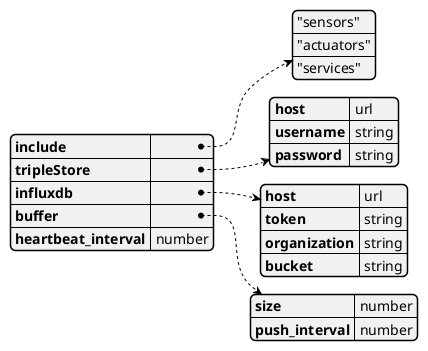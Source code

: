 @startjson "Program Config"
{
    "include": ["\"sensors\"", "\"actuators\"", "\"services\""],
    "tripleStore": {
        "host": "url",
        "username": "string",
        "password": "string"
    },
    "influxdb": {
        "host": "url",
        "token": "string",
        "organization": "string",
        "bucket": "string"
    },
    "buffer": {
        "size": "number",
        "push_interval": "number"
    },
    "heartbeat_interval": "number"
}
@endjson